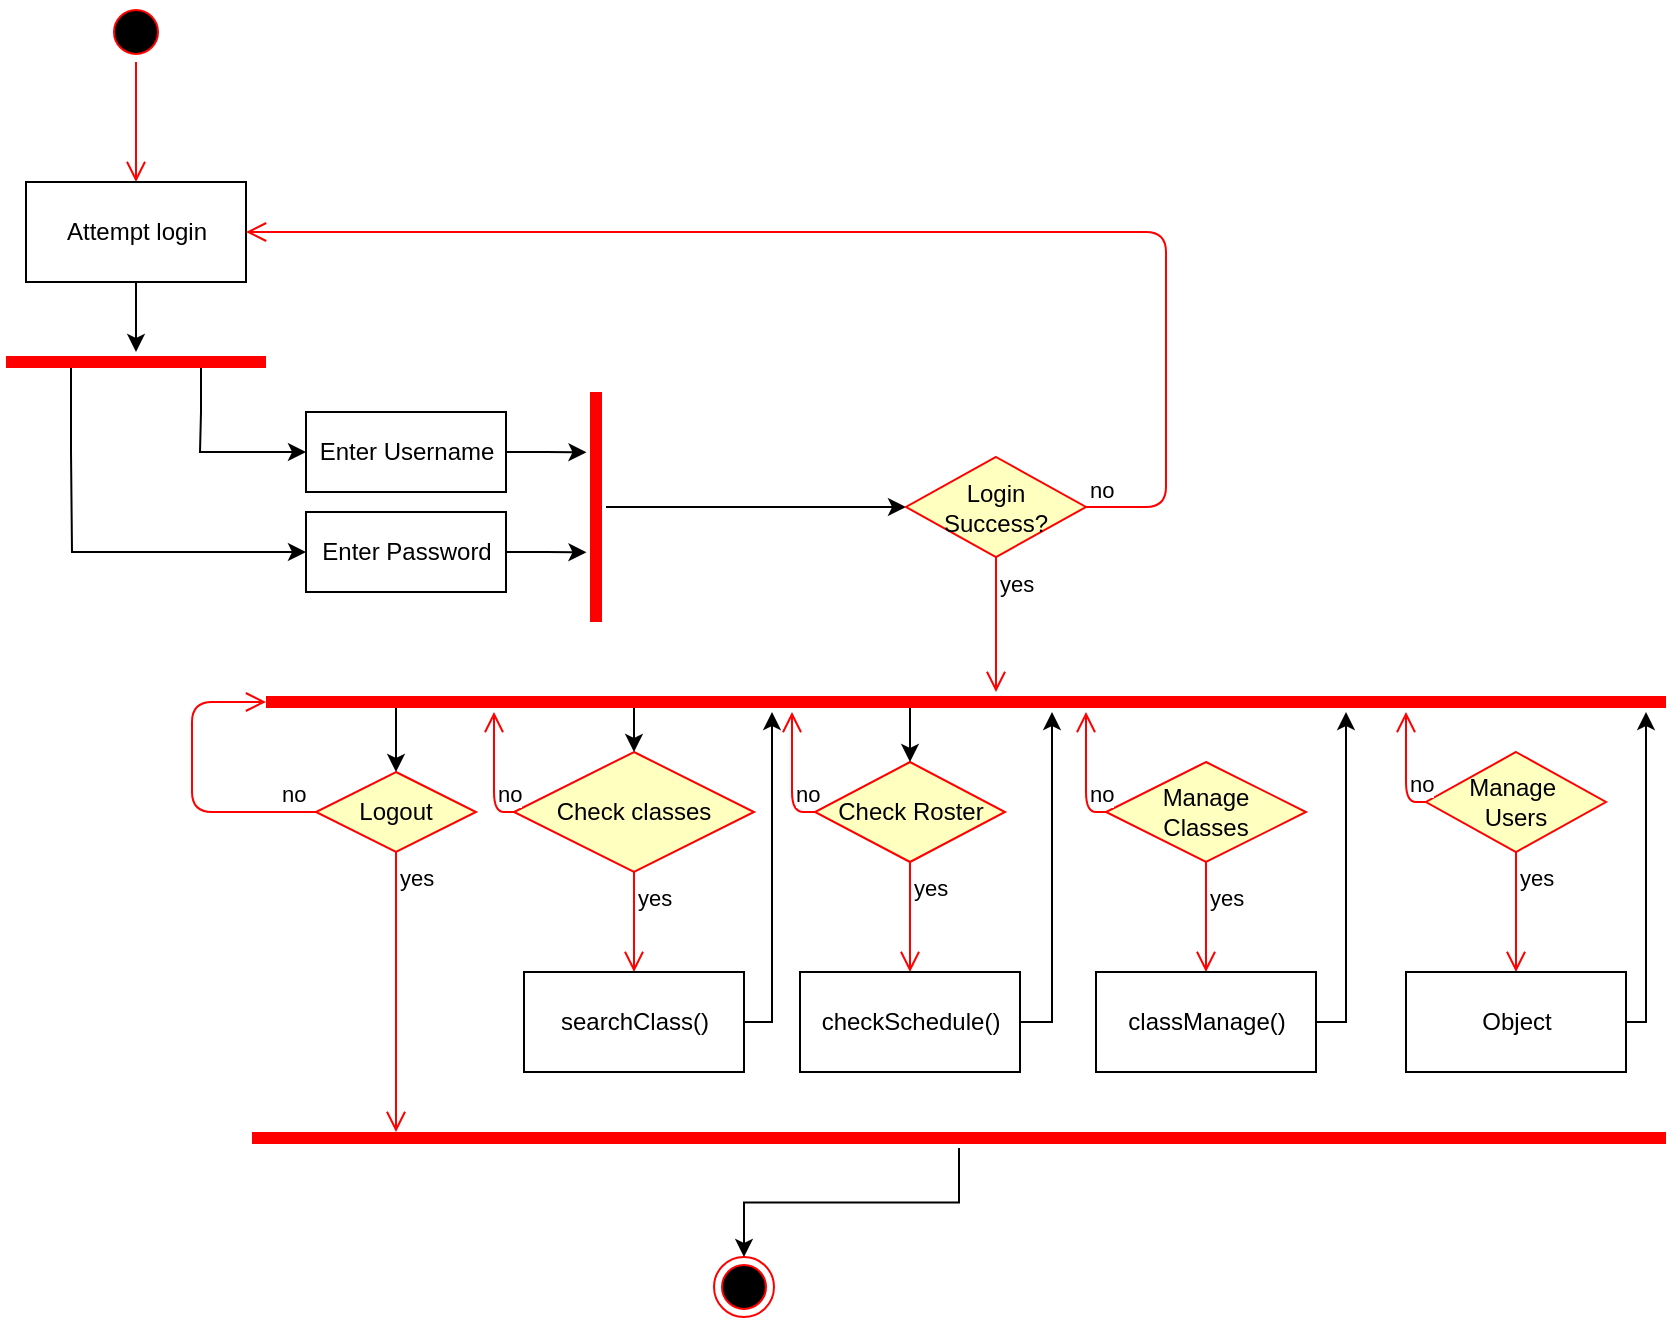 <mxfile version="10.8.0" type="device"><diagram id="CMSaY08FjtUcqZHEetxG" name="Page-1"><mxGraphModel dx="498" dy="595" grid="1" gridSize="10" guides="1" tooltips="1" connect="1" arrows="1" fold="1" page="1" pageScale="1" pageWidth="850" pageHeight="1100" math="0" shadow="0"><root><mxCell id="0"/><mxCell id="1" parent="0"/><mxCell id="-iwSbUckL8EZjVc5W1rH-1" value="" style="ellipse;html=1;shape=startState;fillColor=#000000;strokeColor=#ff0000;" parent="1" vertex="1"><mxGeometry x="60" y="25" width="30" height="30" as="geometry"/></mxCell><mxCell id="-iwSbUckL8EZjVc5W1rH-2" value="" style="edgeStyle=orthogonalEdgeStyle;html=1;verticalAlign=bottom;endArrow=open;endSize=8;strokeColor=#ff0000;" parent="1" source="-iwSbUckL8EZjVc5W1rH-1" edge="1"><mxGeometry relative="1" as="geometry"><mxPoint x="75" y="115" as="targetPoint"/></mxGeometry></mxCell><mxCell id="-iwSbUckL8EZjVc5W1rH-3" style="edgeStyle=orthogonalEdgeStyle;rounded=0;orthogonalLoop=1;jettySize=auto;html=1;exitX=0.5;exitY=1;exitDx=0;exitDy=0;" parent="1" source="-iwSbUckL8EZjVc5W1rH-4" edge="1"><mxGeometry relative="1" as="geometry"><mxPoint x="75" y="200" as="targetPoint"/></mxGeometry></mxCell><mxCell id="-iwSbUckL8EZjVc5W1rH-4" value="Attempt login" style="html=1;" parent="1" vertex="1"><mxGeometry x="20" y="115" width="110" height="50" as="geometry"/></mxCell><mxCell id="-iwSbUckL8EZjVc5W1rH-5" value="Check classes" style="rhombus;whiteSpace=wrap;html=1;fillColor=#ffffc0;strokeColor=#ff0000;" parent="1" vertex="1"><mxGeometry x="264" y="400" width="120" height="60" as="geometry"/></mxCell><mxCell id="-iwSbUckL8EZjVc5W1rH-6" value="no" style="edgeStyle=orthogonalEdgeStyle;html=1;align=left;verticalAlign=bottom;endArrow=open;endSize=8;strokeColor=#ff0000;exitX=0;exitY=0.5;exitDx=0;exitDy=0;" parent="1" source="-iwSbUckL8EZjVc5W1rH-5" edge="1"><mxGeometry x="-0.666" relative="1" as="geometry"><mxPoint x="254" y="380" as="targetPoint"/><mxPoint as="offset"/></mxGeometry></mxCell><mxCell id="-iwSbUckL8EZjVc5W1rH-7" value="yes" style="edgeStyle=orthogonalEdgeStyle;html=1;align=left;verticalAlign=top;endArrow=open;endSize=8;strokeColor=#ff0000;entryX=0.5;entryY=0;entryDx=0;entryDy=0;" parent="1" source="-iwSbUckL8EZjVc5W1rH-5" target="-iwSbUckL8EZjVc5W1rH-34" edge="1"><mxGeometry x="-1" relative="1" as="geometry"><mxPoint x="379" y="510" as="targetPoint"/></mxGeometry></mxCell><mxCell id="-iwSbUckL8EZjVc5W1rH-8" value="Check Roster" style="rhombus;whiteSpace=wrap;html=1;fillColor=#ffffc0;strokeColor=#ff0000;flipV=0;flipH=1;direction=east;" parent="1" vertex="1"><mxGeometry x="414.5" y="405" width="95" height="50" as="geometry"/></mxCell><mxCell id="-iwSbUckL8EZjVc5W1rH-9" value="no" style="edgeStyle=orthogonalEdgeStyle;html=1;align=left;verticalAlign=bottom;endArrow=open;endSize=8;strokeColor=#ff0000;exitX=0;exitY=0.5;exitDx=0;exitDy=0;" parent="1" source="-iwSbUckL8EZjVc5W1rH-8" edge="1"><mxGeometry x="-0.622" relative="1" as="geometry"><mxPoint x="403" y="380" as="targetPoint"/><mxPoint x="517" y="415" as="sourcePoint"/><Array as="points"><mxPoint x="403" y="430"/><mxPoint x="403" y="380"/></Array><mxPoint as="offset"/></mxGeometry></mxCell><mxCell id="-iwSbUckL8EZjVc5W1rH-10" value="yes" style="edgeStyle=orthogonalEdgeStyle;html=1;align=left;verticalAlign=top;endArrow=open;endSize=8;strokeColor=#ff0000;exitX=0.5;exitY=1;exitDx=0;exitDy=0;entryX=0.5;entryY=0;entryDx=0;entryDy=0;" parent="1" source="-iwSbUckL8EZjVc5W1rH-8" target="-iwSbUckL8EZjVc5W1rH-36" edge="1"><mxGeometry x="-1" relative="1" as="geometry"><mxPoint x="517" y="510" as="targetPoint"/></mxGeometry></mxCell><mxCell id="-iwSbUckL8EZjVc5W1rH-11" style="edgeStyle=orthogonalEdgeStyle;rounded=0;orthogonalLoop=1;jettySize=auto;html=1;exitX=0.25;exitY=0.5;exitDx=0;exitDy=0;exitPerimeter=0;" parent="1" source="-iwSbUckL8EZjVc5W1rH-13" edge="1"><mxGeometry relative="1" as="geometry"><mxPoint x="160" y="300" as="targetPoint"/><Array as="points"><mxPoint x="43" y="250"/><mxPoint x="43" y="290"/></Array></mxGeometry></mxCell><mxCell id="-iwSbUckL8EZjVc5W1rH-12" style="edgeStyle=orthogonalEdgeStyle;rounded=0;orthogonalLoop=1;jettySize=auto;html=1;exitX=0.75;exitY=0.5;exitDx=0;exitDy=0;exitPerimeter=0;" parent="1" source="-iwSbUckL8EZjVc5W1rH-13" edge="1"><mxGeometry relative="1" as="geometry"><mxPoint x="160" y="250" as="targetPoint"/><Array as="points"><mxPoint x="107" y="230"/><mxPoint x="107" y="250"/></Array></mxGeometry></mxCell><mxCell id="-iwSbUckL8EZjVc5W1rH-13" value="" style="shape=line;html=1;strokeWidth=6;strokeColor=#ff0000;" parent="1" vertex="1"><mxGeometry x="10" y="200" width="130" height="10" as="geometry"/></mxCell><mxCell id="-iwSbUckL8EZjVc5W1rH-14" style="edgeStyle=orthogonalEdgeStyle;rounded=0;orthogonalLoop=1;jettySize=auto;html=1;exitX=1;exitY=0.5;exitDx=0;exitDy=0;" parent="1" source="-iwSbUckL8EZjVc5W1rH-15" edge="1"><mxGeometry relative="1" as="geometry"><mxPoint x="300.238" y="250.143" as="targetPoint"/></mxGeometry></mxCell><mxCell id="-iwSbUckL8EZjVc5W1rH-15" value="Enter Username" style="html=1;" parent="1" vertex="1"><mxGeometry x="160" y="230" width="100" height="40" as="geometry"/></mxCell><mxCell id="-iwSbUckL8EZjVc5W1rH-16" style="edgeStyle=orthogonalEdgeStyle;rounded=0;orthogonalLoop=1;jettySize=auto;html=1;exitX=1;exitY=0.5;exitDx=0;exitDy=0;" parent="1" source="-iwSbUckL8EZjVc5W1rH-17" edge="1"><mxGeometry relative="1" as="geometry"><mxPoint x="300.238" y="300.143" as="targetPoint"/></mxGeometry></mxCell><mxCell id="-iwSbUckL8EZjVc5W1rH-17" value="Enter Password" style="html=1;" parent="1" vertex="1"><mxGeometry x="160" y="280" width="100" height="40" as="geometry"/></mxCell><mxCell id="-iwSbUckL8EZjVc5W1rH-18" style="edgeStyle=orthogonalEdgeStyle;rounded=0;orthogonalLoop=1;jettySize=auto;html=1;entryX=0;entryY=0.5;entryDx=0;entryDy=0;" parent="1" source="-iwSbUckL8EZjVc5W1rH-19" target="-iwSbUckL8EZjVc5W1rH-20" edge="1"><mxGeometry relative="1" as="geometry"/></mxCell><mxCell id="-iwSbUckL8EZjVc5W1rH-19" value="" style="shape=line;html=1;strokeWidth=6;strokeColor=#ff0000;direction=south;" parent="1" vertex="1"><mxGeometry x="300" y="220" width="10" height="115" as="geometry"/></mxCell><mxCell id="-iwSbUckL8EZjVc5W1rH-20" value="Login&lt;br&gt;Success?&lt;br&gt;" style="rhombus;whiteSpace=wrap;html=1;fillColor=#ffffc0;strokeColor=#ff0000;" parent="1" vertex="1"><mxGeometry x="460" y="252.5" width="90" height="50" as="geometry"/></mxCell><mxCell id="-iwSbUckL8EZjVc5W1rH-21" value="no" style="edgeStyle=orthogonalEdgeStyle;html=1;align=left;verticalAlign=bottom;endArrow=open;endSize=8;strokeColor=#ff0000;entryX=1;entryY=0.5;entryDx=0;entryDy=0;" parent="1" source="-iwSbUckL8EZjVc5W1rH-20" target="-iwSbUckL8EZjVc5W1rH-4" edge="1"><mxGeometry x="-1" relative="1" as="geometry"><mxPoint x="490" y="150" as="targetPoint"/><Array as="points"><mxPoint x="590" y="277"/><mxPoint x="590" y="140"/></Array></mxGeometry></mxCell><mxCell id="-iwSbUckL8EZjVc5W1rH-22" value="yes" style="edgeStyle=orthogonalEdgeStyle;html=1;align=left;verticalAlign=top;endArrow=open;endSize=8;strokeColor=#ff0000;exitX=0.5;exitY=1;exitDx=0;exitDy=0;" parent="1" source="-iwSbUckL8EZjVc5W1rH-20" edge="1"><mxGeometry x="-1" relative="1" as="geometry"><mxPoint x="505" y="370" as="targetPoint"/></mxGeometry></mxCell><mxCell id="-iwSbUckL8EZjVc5W1rH-23" value="Logout" style="rhombus;whiteSpace=wrap;html=1;fillColor=#ffffc0;strokeColor=#ff0000;" parent="1" vertex="1"><mxGeometry x="165" y="410" width="80" height="40" as="geometry"/></mxCell><mxCell id="-iwSbUckL8EZjVc5W1rH-24" value="no" style="edgeStyle=orthogonalEdgeStyle;html=1;align=left;verticalAlign=bottom;endArrow=open;endSize=8;strokeColor=#ff0000;exitX=0;exitY=0.5;exitDx=0;exitDy=0;entryX=0;entryY=0.5;entryDx=0;entryDy=0;entryPerimeter=0;" parent="1" source="-iwSbUckL8EZjVc5W1rH-23" target="-iwSbUckL8EZjVc5W1rH-30" edge="1"><mxGeometry x="-0.753" relative="1" as="geometry"><mxPoint x="203" y="375" as="targetPoint"/><Array as="points"><mxPoint x="103" y="430"/><mxPoint x="103" y="375"/></Array><mxPoint as="offset"/></mxGeometry></mxCell><mxCell id="-iwSbUckL8EZjVc5W1rH-25" value="yes" style="edgeStyle=orthogonalEdgeStyle;html=1;align=left;verticalAlign=top;endArrow=open;endSize=8;strokeColor=#ff0000;exitX=0.5;exitY=1;exitDx=0;exitDy=0;" parent="1" source="-iwSbUckL8EZjVc5W1rH-23" edge="1"><mxGeometry x="-1" relative="1" as="geometry"><mxPoint x="205" y="590" as="targetPoint"/><Array as="points"><mxPoint x="205" y="590"/></Array></mxGeometry></mxCell><mxCell id="-iwSbUckL8EZjVc5W1rH-26" value="" style="ellipse;html=1;shape=endState;fillColor=#000000;strokeColor=#ff0000;" parent="1" vertex="1"><mxGeometry x="364" y="652.5" width="30" height="30" as="geometry"/></mxCell><mxCell id="-iwSbUckL8EZjVc5W1rH-27" style="edgeStyle=orthogonalEdgeStyle;rounded=0;orthogonalLoop=1;jettySize=auto;html=1;entryX=0.5;entryY=0;entryDx=0;entryDy=0;" parent="1" target="-iwSbUckL8EZjVc5W1rH-8" edge="1"><mxGeometry relative="1" as="geometry"><mxPoint x="468" y="400.2" as="targetPoint"/><mxPoint x="517" y="376" as="sourcePoint"/></mxGeometry></mxCell><mxCell id="-iwSbUckL8EZjVc5W1rH-28" style="edgeStyle=orthogonalEdgeStyle;rounded=0;orthogonalLoop=1;jettySize=auto;html=1;entryX=0.5;entryY=0;entryDx=0;entryDy=0;exitX=0.451;exitY=0.505;exitDx=0;exitDy=0;exitPerimeter=0;" parent="1" source="-iwSbUckL8EZjVc5W1rH-30" target="-iwSbUckL8EZjVc5W1rH-5" edge="1"><mxGeometry relative="1" as="geometry"><Array as="points"><mxPoint x="324" y="375"/></Array></mxGeometry></mxCell><mxCell id="-iwSbUckL8EZjVc5W1rH-29" style="edgeStyle=orthogonalEdgeStyle;rounded=0;orthogonalLoop=1;jettySize=auto;html=1;exitX=0.123;exitY=0.621;exitDx=0;exitDy=0;exitPerimeter=0;entryX=0.5;entryY=0;entryDx=0;entryDy=0;" parent="1" source="-iwSbUckL8EZjVc5W1rH-30" target="-iwSbUckL8EZjVc5W1rH-23" edge="1"><mxGeometry relative="1" as="geometry"/></mxCell><mxCell id="-iwSbUckL8EZjVc5W1rH-30" value="" style="shape=line;html=1;strokeWidth=6;strokeColor=#ff0000;" parent="1" vertex="1"><mxGeometry x="140" y="370" width="700" height="10" as="geometry"/></mxCell><mxCell id="-iwSbUckL8EZjVc5W1rH-31" style="edgeStyle=orthogonalEdgeStyle;rounded=0;orthogonalLoop=1;jettySize=auto;html=1;entryX=0.5;entryY=0;entryDx=0;entryDy=0;" parent="1" source="-iwSbUckL8EZjVc5W1rH-32" target="-iwSbUckL8EZjVc5W1rH-26" edge="1"><mxGeometry relative="1" as="geometry"/></mxCell><mxCell id="-iwSbUckL8EZjVc5W1rH-32" value="" style="shape=line;html=1;strokeWidth=6;strokeColor=#ff0000;" parent="1" vertex="1"><mxGeometry x="133" y="588" width="707" height="10" as="geometry"/></mxCell><mxCell id="-iwSbUckL8EZjVc5W1rH-33" style="edgeStyle=orthogonalEdgeStyle;rounded=0;orthogonalLoop=1;jettySize=auto;html=1;exitX=1;exitY=0.5;exitDx=0;exitDy=0;" parent="1" source="-iwSbUckL8EZjVc5W1rH-34" edge="1"><mxGeometry relative="1" as="geometry"><mxPoint x="393" y="380" as="targetPoint"/><Array as="points"><mxPoint x="393" y="535"/><mxPoint x="393" y="390"/></Array></mxGeometry></mxCell><mxCell id="-iwSbUckL8EZjVc5W1rH-34" value="searchClass()" style="html=1;" parent="1" vertex="1"><mxGeometry x="269" y="510" width="110" height="50" as="geometry"/></mxCell><mxCell id="-iwSbUckL8EZjVc5W1rH-35" style="edgeStyle=orthogonalEdgeStyle;rounded=0;orthogonalLoop=1;jettySize=auto;html=1;" parent="1" source="-iwSbUckL8EZjVc5W1rH-36" edge="1"><mxGeometry relative="1" as="geometry"><mxPoint x="533" y="380" as="targetPoint"/><Array as="points"><mxPoint x="533" y="535"/><mxPoint x="533" y="380"/></Array></mxGeometry></mxCell><mxCell id="-iwSbUckL8EZjVc5W1rH-36" value="checkSchedule()" style="html=1;" parent="1" vertex="1"><mxGeometry x="407" y="510" width="110" height="50" as="geometry"/></mxCell><mxCell id="-iwSbUckL8EZjVc5W1rH-38" value="Manage&amp;nbsp;&lt;br&gt;Users&lt;br&gt;" style="rhombus;whiteSpace=wrap;html=1;fillColor=#ffffc0;strokeColor=#ff0000;" parent="1" vertex="1"><mxGeometry x="720" y="400" width="90" height="50" as="geometry"/></mxCell><mxCell id="-iwSbUckL8EZjVc5W1rH-39" value="no" style="edgeStyle=orthogonalEdgeStyle;html=1;align=left;verticalAlign=bottom;endArrow=open;endSize=8;strokeColor=#ff0000;" parent="1" source="-iwSbUckL8EZjVc5W1rH-38" edge="1"><mxGeometry x="-0.636" relative="1" as="geometry"><mxPoint x="710" y="380" as="targetPoint"/><Array as="points"><mxPoint x="710" y="425"/></Array><mxPoint as="offset"/></mxGeometry></mxCell><mxCell id="-iwSbUckL8EZjVc5W1rH-40" value="yes" style="edgeStyle=orthogonalEdgeStyle;html=1;align=left;verticalAlign=top;endArrow=open;endSize=8;strokeColor=#ff0000;entryX=0.5;entryY=0;entryDx=0;entryDy=0;" parent="1" source="-iwSbUckL8EZjVc5W1rH-38" target="PbqM9c119caJe8clUt0J-6" edge="1"><mxGeometry x="-1" relative="1" as="geometry"><mxPoint x="765" y="507" as="targetPoint"/></mxGeometry></mxCell><mxCell id="PbqM9c119caJe8clUt0J-1" value="Manage&lt;br&gt;Classes&lt;br&gt;" style="rhombus;whiteSpace=wrap;html=1;fillColor=#ffffc0;strokeColor=#ff0000;" parent="1" vertex="1"><mxGeometry x="560" y="405" width="100" height="50" as="geometry"/></mxCell><mxCell id="PbqM9c119caJe8clUt0J-2" value="no" style="edgeStyle=orthogonalEdgeStyle;html=1;align=left;verticalAlign=bottom;endArrow=open;endSize=8;strokeColor=#ff0000;exitX=0;exitY=0.5;exitDx=0;exitDy=0;" parent="1" source="PbqM9c119caJe8clUt0J-1" edge="1"><mxGeometry x="-0.668" relative="1" as="geometry"><mxPoint x="550" y="380" as="targetPoint"/><mxPoint x="580" y="470" as="sourcePoint"/><mxPoint as="offset"/></mxGeometry></mxCell><mxCell id="PbqM9c119caJe8clUt0J-3" value="yes" style="edgeStyle=orthogonalEdgeStyle;html=1;align=left;verticalAlign=top;endArrow=open;endSize=8;strokeColor=#ff0000;exitX=0.5;exitY=1;exitDx=0;exitDy=0;" parent="1" source="PbqM9c119caJe8clUt0J-1" edge="1"><mxGeometry x="-0.818" relative="1" as="geometry"><mxPoint x="610" y="510" as="targetPoint"/><mxPoint as="offset"/></mxGeometry></mxCell><mxCell id="PbqM9c119caJe8clUt0J-7" style="edgeStyle=orthogonalEdgeStyle;rounded=0;orthogonalLoop=1;jettySize=auto;html=1;exitX=1;exitY=0.5;exitDx=0;exitDy=0;" parent="1" source="PbqM9c119caJe8clUt0J-4" edge="1"><mxGeometry relative="1" as="geometry"><mxPoint x="680" y="380" as="targetPoint"/><Array as="points"><mxPoint x="680" y="535"/></Array></mxGeometry></mxCell><mxCell id="PbqM9c119caJe8clUt0J-4" value="classManage()" style="html=1;" parent="1" vertex="1"><mxGeometry x="555" y="510" width="110" height="50" as="geometry"/></mxCell><mxCell id="PbqM9c119caJe8clUt0J-8" style="edgeStyle=orthogonalEdgeStyle;rounded=0;orthogonalLoop=1;jettySize=auto;html=1;exitX=1;exitY=0.5;exitDx=0;exitDy=0;" parent="1" source="PbqM9c119caJe8clUt0J-6" edge="1"><mxGeometry relative="1" as="geometry"><mxPoint x="830" y="380" as="targetPoint"/><Array as="points"><mxPoint x="830" y="535"/><mxPoint x="830" y="380"/></Array></mxGeometry></mxCell><mxCell id="PbqM9c119caJe8clUt0J-6" value="Object" style="html=1;" parent="1" vertex="1"><mxGeometry x="710" y="510" width="110" height="50" as="geometry"/></mxCell></root></mxGraphModel></diagram><diagram id="x-34GTCcwU7rHbQ6ZEl9" name="Page-2"><mxGraphModel dx="498" dy="595" grid="1" gridSize="10" guides="1" tooltips="1" connect="1" arrows="1" fold="1" page="1" pageScale="1" pageWidth="850" pageHeight="1100" math="0" shadow="0"><root><mxCell id="-SlYuZEcxi8iGamVA3ju-0"/><mxCell id="-SlYuZEcxi8iGamVA3ju-1" parent="-SlYuZEcxi8iGamVA3ju-0"/></root></mxGraphModel></diagram></mxfile>